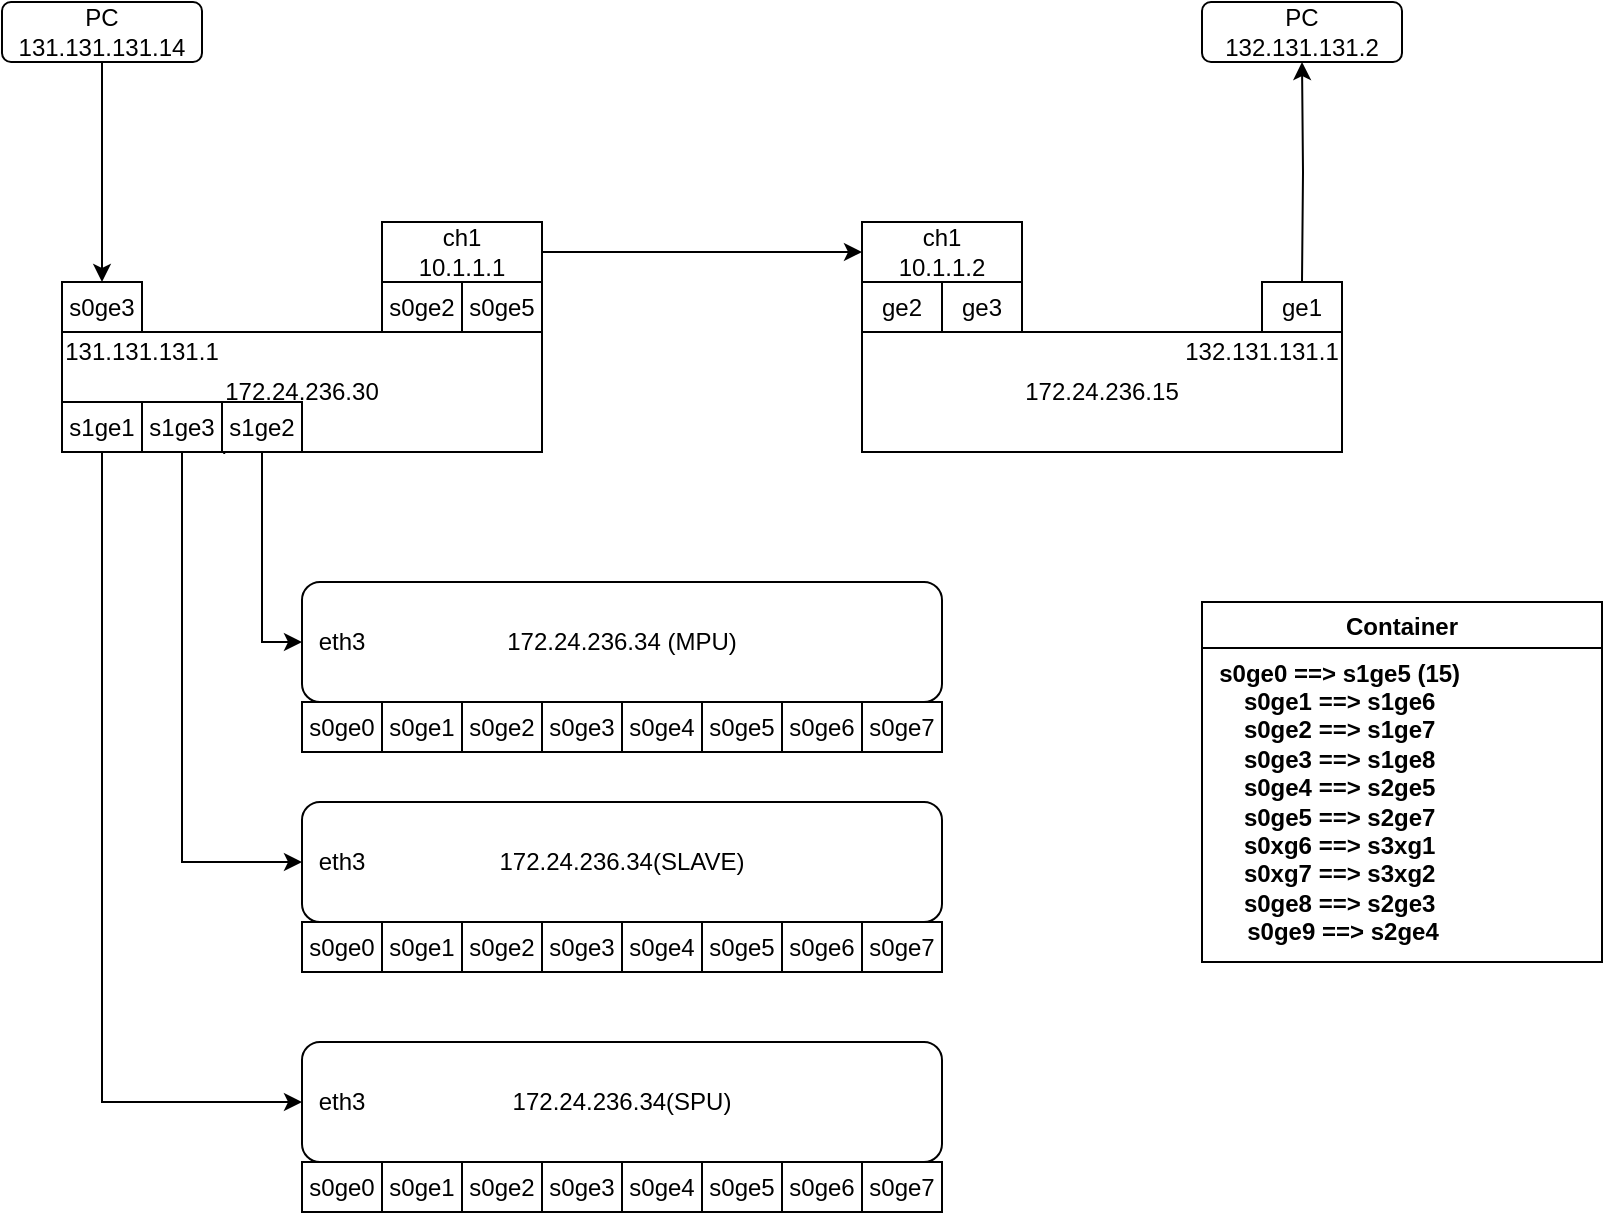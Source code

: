 <mxfile version="14.5.3" type="github">
  <diagram id="ExddaOvmfKUe_UxlyG8M" name="Page-1">
    <mxGraphModel dx="1422" dy="762" grid="1" gridSize="10" guides="1" tooltips="1" connect="1" arrows="1" fold="1" page="1" pageScale="1" pageWidth="827" pageHeight="1169" math="0" shadow="0">
      <root>
        <mxCell id="0" />
        <mxCell id="1" parent="0" />
        <mxCell id="AMq5rEb-xO6M8xwAcIFR-53" style="edgeStyle=orthogonalEdgeStyle;rounded=0;orthogonalLoop=1;jettySize=auto;html=1;exitX=0.5;exitY=1;exitDx=0;exitDy=0;entryX=0;entryY=0.5;entryDx=0;entryDy=0;" edge="1" parent="1" source="AMq5rEb-xO6M8xwAcIFR-61" target="AMq5rEb-xO6M8xwAcIFR-20">
          <mxGeometry relative="1" as="geometry">
            <Array as="points">
              <mxPoint x="140" y="360" />
            </Array>
          </mxGeometry>
        </mxCell>
        <mxCell id="AMq5rEb-xO6M8xwAcIFR-55" style="edgeStyle=orthogonalEdgeStyle;rounded=0;orthogonalLoop=1;jettySize=auto;html=1;exitX=0.338;exitY=1.017;exitDx=0;exitDy=0;entryX=0;entryY=0.5;entryDx=0;entryDy=0;exitPerimeter=0;" edge="1" parent="1" source="AMq5rEb-xO6M8xwAcIFR-3" target="AMq5rEb-xO6M8xwAcIFR-32">
          <mxGeometry relative="1" as="geometry">
            <Array as="points">
              <mxPoint x="121" y="265" />
              <mxPoint x="100" y="265" />
              <mxPoint x="100" y="470" />
            </Array>
          </mxGeometry>
        </mxCell>
        <mxCell id="AMq5rEb-xO6M8xwAcIFR-57" style="edgeStyle=orthogonalEdgeStyle;rounded=0;orthogonalLoop=1;jettySize=auto;html=1;exitX=0.25;exitY=1;exitDx=0;exitDy=0;entryX=0;entryY=0.5;entryDx=0;entryDy=0;" edge="1" parent="1" source="AMq5rEb-xO6M8xwAcIFR-3" target="AMq5rEb-xO6M8xwAcIFR-42">
          <mxGeometry relative="1" as="geometry">
            <Array as="points">
              <mxPoint x="60" y="265" />
              <mxPoint x="60" y="590" />
            </Array>
          </mxGeometry>
        </mxCell>
        <mxCell id="AMq5rEb-xO6M8xwAcIFR-3" value="&lt;span&gt;172.24.236.30&lt;/span&gt;" style="rounded=0;whiteSpace=wrap;html=1;" vertex="1" parent="1">
          <mxGeometry x="40" y="205" width="240" height="60" as="geometry" />
        </mxCell>
        <mxCell id="AMq5rEb-xO6M8xwAcIFR-4" value="172.24.236.15" style="rounded=0;whiteSpace=wrap;html=1;" vertex="1" parent="1">
          <mxGeometry x="440" y="205" width="240" height="60" as="geometry" />
        </mxCell>
        <mxCell id="AMq5rEb-xO6M8xwAcIFR-7" style="edgeStyle=orthogonalEdgeStyle;rounded=0;orthogonalLoop=1;jettySize=auto;html=1;entryX=0;entryY=0.5;entryDx=0;entryDy=0;" edge="1" parent="1" source="AMq5rEb-xO6M8xwAcIFR-5" target="AMq5rEb-xO6M8xwAcIFR-6">
          <mxGeometry relative="1" as="geometry" />
        </mxCell>
        <mxCell id="AMq5rEb-xO6M8xwAcIFR-5" value="ch1&lt;br&gt;10.1.1.1" style="rounded=0;whiteSpace=wrap;html=1;" vertex="1" parent="1">
          <mxGeometry x="200" y="150" width="80" height="30" as="geometry" />
        </mxCell>
        <mxCell id="AMq5rEb-xO6M8xwAcIFR-6" value="ch1&lt;br&gt;10.1.1.2" style="rounded=0;whiteSpace=wrap;html=1;" vertex="1" parent="1">
          <mxGeometry x="440" y="150" width="80" height="30" as="geometry" />
        </mxCell>
        <mxCell id="AMq5rEb-xO6M8xwAcIFR-8" value="s0ge2" style="rounded=0;whiteSpace=wrap;html=1;" vertex="1" parent="1">
          <mxGeometry x="200" y="180" width="40" height="25" as="geometry" />
        </mxCell>
        <mxCell id="AMq5rEb-xO6M8xwAcIFR-9" value="s0ge5" style="rounded=0;whiteSpace=wrap;html=1;" vertex="1" parent="1">
          <mxGeometry x="240" y="180" width="40" height="25" as="geometry" />
        </mxCell>
        <mxCell id="AMq5rEb-xO6M8xwAcIFR-10" value="ge2" style="rounded=0;whiteSpace=wrap;html=1;" vertex="1" parent="1">
          <mxGeometry x="440" y="180" width="40" height="25" as="geometry" />
        </mxCell>
        <mxCell id="AMq5rEb-xO6M8xwAcIFR-11" value="ge3" style="rounded=0;whiteSpace=wrap;html=1;" vertex="1" parent="1">
          <mxGeometry x="480" y="180" width="40" height="25" as="geometry" />
        </mxCell>
        <mxCell id="AMq5rEb-xO6M8xwAcIFR-12" value="s0ge3" style="rounded=0;whiteSpace=wrap;html=1;" vertex="1" parent="1">
          <mxGeometry x="40" y="180" width="40" height="25" as="geometry" />
        </mxCell>
        <mxCell id="AMq5rEb-xO6M8xwAcIFR-14" value="" style="edgeStyle=orthogonalEdgeStyle;rounded=0;orthogonalLoop=1;jettySize=auto;html=1;" edge="1" parent="1" source="AMq5rEb-xO6M8xwAcIFR-13" target="AMq5rEb-xO6M8xwAcIFR-12">
          <mxGeometry relative="1" as="geometry" />
        </mxCell>
        <mxCell id="AMq5rEb-xO6M8xwAcIFR-13" value="PC&lt;br&gt;131.131.131.14" style="rounded=1;whiteSpace=wrap;html=1;" vertex="1" parent="1">
          <mxGeometry x="10" y="40" width="100" height="30" as="geometry" />
        </mxCell>
        <mxCell id="AMq5rEb-xO6M8xwAcIFR-15" value="ge1" style="rounded=0;whiteSpace=wrap;html=1;" vertex="1" parent="1">
          <mxGeometry x="640" y="180" width="40" height="25" as="geometry" />
        </mxCell>
        <mxCell id="AMq5rEb-xO6M8xwAcIFR-16" value="" style="edgeStyle=orthogonalEdgeStyle;rounded=0;orthogonalLoop=1;jettySize=auto;html=1;" edge="1" parent="1" target="AMq5rEb-xO6M8xwAcIFR-17">
          <mxGeometry relative="1" as="geometry">
            <mxPoint x="660" y="180" as="sourcePoint" />
          </mxGeometry>
        </mxCell>
        <mxCell id="AMq5rEb-xO6M8xwAcIFR-17" value="PC&lt;br&gt;132.131.131.2" style="rounded=1;whiteSpace=wrap;html=1;" vertex="1" parent="1">
          <mxGeometry x="610" y="40" width="100" height="30" as="geometry" />
        </mxCell>
        <mxCell id="AMq5rEb-xO6M8xwAcIFR-18" value="132.131.131.1" style="text;html=1;strokeColor=none;fillColor=none;align=center;verticalAlign=middle;whiteSpace=wrap;rounded=0;" vertex="1" parent="1">
          <mxGeometry x="620" y="205" width="40" height="20" as="geometry" />
        </mxCell>
        <mxCell id="AMq5rEb-xO6M8xwAcIFR-19" value="131.131.131.1" style="text;html=1;strokeColor=none;fillColor=none;align=center;verticalAlign=middle;whiteSpace=wrap;rounded=0;" vertex="1" parent="1">
          <mxGeometry x="60" y="205" width="40" height="20" as="geometry" />
        </mxCell>
        <mxCell id="AMq5rEb-xO6M8xwAcIFR-20" value="&lt;span&gt;172.24.236.34 (MPU)&lt;/span&gt;" style="rounded=1;whiteSpace=wrap;html=1;" vertex="1" parent="1">
          <mxGeometry x="160" y="330" width="320" height="60" as="geometry" />
        </mxCell>
        <mxCell id="AMq5rEb-xO6M8xwAcIFR-23" value="s0ge0" style="rounded=0;whiteSpace=wrap;html=1;" vertex="1" parent="1">
          <mxGeometry x="160" y="390" width="40" height="25" as="geometry" />
        </mxCell>
        <mxCell id="AMq5rEb-xO6M8xwAcIFR-24" value="s0ge1" style="rounded=0;whiteSpace=wrap;html=1;" vertex="1" parent="1">
          <mxGeometry x="200" y="390" width="40" height="25" as="geometry" />
        </mxCell>
        <mxCell id="AMq5rEb-xO6M8xwAcIFR-25" value="s0ge2" style="rounded=0;whiteSpace=wrap;html=1;" vertex="1" parent="1">
          <mxGeometry x="240" y="390" width="40" height="25" as="geometry" />
        </mxCell>
        <mxCell id="AMq5rEb-xO6M8xwAcIFR-26" value="s0ge3" style="rounded=0;whiteSpace=wrap;html=1;" vertex="1" parent="1">
          <mxGeometry x="280" y="390" width="40" height="25" as="geometry" />
        </mxCell>
        <mxCell id="AMq5rEb-xO6M8xwAcIFR-27" value="s0ge4" style="rounded=0;whiteSpace=wrap;html=1;" vertex="1" parent="1">
          <mxGeometry x="320" y="390" width="40" height="25" as="geometry" />
        </mxCell>
        <mxCell id="AMq5rEb-xO6M8xwAcIFR-28" value="s0ge5" style="rounded=0;whiteSpace=wrap;html=1;" vertex="1" parent="1">
          <mxGeometry x="360" y="390" width="40" height="25" as="geometry" />
        </mxCell>
        <mxCell id="AMq5rEb-xO6M8xwAcIFR-29" value="s0ge6" style="rounded=0;whiteSpace=wrap;html=1;" vertex="1" parent="1">
          <mxGeometry x="400" y="390" width="40" height="25" as="geometry" />
        </mxCell>
        <mxCell id="AMq5rEb-xO6M8xwAcIFR-30" value="s0ge7" style="rounded=0;whiteSpace=wrap;html=1;" vertex="1" parent="1">
          <mxGeometry x="440" y="390" width="40" height="25" as="geometry" />
        </mxCell>
        <mxCell id="AMq5rEb-xO6M8xwAcIFR-31" value="eth3" style="text;html=1;strokeColor=none;fillColor=none;align=center;verticalAlign=middle;whiteSpace=wrap;rounded=0;" vertex="1" parent="1">
          <mxGeometry x="160" y="350" width="40" height="20" as="geometry" />
        </mxCell>
        <mxCell id="AMq5rEb-xO6M8xwAcIFR-32" value="&lt;span&gt;172.24.236.34(SLAVE)&lt;/span&gt;" style="rounded=1;whiteSpace=wrap;html=1;" vertex="1" parent="1">
          <mxGeometry x="160" y="440" width="320" height="60" as="geometry" />
        </mxCell>
        <mxCell id="AMq5rEb-xO6M8xwAcIFR-33" value="s0ge0" style="rounded=0;whiteSpace=wrap;html=1;" vertex="1" parent="1">
          <mxGeometry x="160" y="500" width="40" height="25" as="geometry" />
        </mxCell>
        <mxCell id="AMq5rEb-xO6M8xwAcIFR-34" value="s0ge1" style="rounded=0;whiteSpace=wrap;html=1;" vertex="1" parent="1">
          <mxGeometry x="200" y="500" width="40" height="25" as="geometry" />
        </mxCell>
        <mxCell id="AMq5rEb-xO6M8xwAcIFR-35" value="s0ge2" style="rounded=0;whiteSpace=wrap;html=1;" vertex="1" parent="1">
          <mxGeometry x="240" y="500" width="40" height="25" as="geometry" />
        </mxCell>
        <mxCell id="AMq5rEb-xO6M8xwAcIFR-36" value="s0ge3" style="rounded=0;whiteSpace=wrap;html=1;" vertex="1" parent="1">
          <mxGeometry x="280" y="500" width="40" height="25" as="geometry" />
        </mxCell>
        <mxCell id="AMq5rEb-xO6M8xwAcIFR-37" value="s0ge4" style="rounded=0;whiteSpace=wrap;html=1;" vertex="1" parent="1">
          <mxGeometry x="320" y="500" width="40" height="25" as="geometry" />
        </mxCell>
        <mxCell id="AMq5rEb-xO6M8xwAcIFR-38" value="s0ge5" style="rounded=0;whiteSpace=wrap;html=1;" vertex="1" parent="1">
          <mxGeometry x="360" y="500" width="40" height="25" as="geometry" />
        </mxCell>
        <mxCell id="AMq5rEb-xO6M8xwAcIFR-39" value="s0ge6" style="rounded=0;whiteSpace=wrap;html=1;" vertex="1" parent="1">
          <mxGeometry x="400" y="500" width="40" height="25" as="geometry" />
        </mxCell>
        <mxCell id="AMq5rEb-xO6M8xwAcIFR-40" value="s0ge7" style="rounded=0;whiteSpace=wrap;html=1;" vertex="1" parent="1">
          <mxGeometry x="440" y="500" width="40" height="25" as="geometry" />
        </mxCell>
        <mxCell id="AMq5rEb-xO6M8xwAcIFR-41" value="eth3" style="text;html=1;strokeColor=none;fillColor=none;align=center;verticalAlign=middle;whiteSpace=wrap;rounded=0;" vertex="1" parent="1">
          <mxGeometry x="160" y="460" width="40" height="20" as="geometry" />
        </mxCell>
        <mxCell id="AMq5rEb-xO6M8xwAcIFR-42" value="&lt;span&gt;172.24.236.34(SPU)&lt;/span&gt;" style="rounded=1;whiteSpace=wrap;html=1;" vertex="1" parent="1">
          <mxGeometry x="160" y="560" width="320" height="60" as="geometry" />
        </mxCell>
        <mxCell id="AMq5rEb-xO6M8xwAcIFR-43" value="s0ge0" style="rounded=0;whiteSpace=wrap;html=1;" vertex="1" parent="1">
          <mxGeometry x="160" y="620" width="40" height="25" as="geometry" />
        </mxCell>
        <mxCell id="AMq5rEb-xO6M8xwAcIFR-44" value="s0ge1" style="rounded=0;whiteSpace=wrap;html=1;" vertex="1" parent="1">
          <mxGeometry x="200" y="620" width="40" height="25" as="geometry" />
        </mxCell>
        <mxCell id="AMq5rEb-xO6M8xwAcIFR-45" value="s0ge2" style="rounded=0;whiteSpace=wrap;html=1;" vertex="1" parent="1">
          <mxGeometry x="240" y="620" width="40" height="25" as="geometry" />
        </mxCell>
        <mxCell id="AMq5rEb-xO6M8xwAcIFR-46" value="s0ge3" style="rounded=0;whiteSpace=wrap;html=1;" vertex="1" parent="1">
          <mxGeometry x="280" y="620" width="40" height="25" as="geometry" />
        </mxCell>
        <mxCell id="AMq5rEb-xO6M8xwAcIFR-47" value="s0ge4" style="rounded=0;whiteSpace=wrap;html=1;" vertex="1" parent="1">
          <mxGeometry x="320" y="620" width="40" height="25" as="geometry" />
        </mxCell>
        <mxCell id="AMq5rEb-xO6M8xwAcIFR-48" value="s0ge5" style="rounded=0;whiteSpace=wrap;html=1;" vertex="1" parent="1">
          <mxGeometry x="360" y="620" width="40" height="25" as="geometry" />
        </mxCell>
        <mxCell id="AMq5rEb-xO6M8xwAcIFR-49" value="s0ge6" style="rounded=0;whiteSpace=wrap;html=1;" vertex="1" parent="1">
          <mxGeometry x="400" y="620" width="40" height="25" as="geometry" />
        </mxCell>
        <mxCell id="AMq5rEb-xO6M8xwAcIFR-50" value="s0ge7" style="rounded=0;whiteSpace=wrap;html=1;" vertex="1" parent="1">
          <mxGeometry x="440" y="620" width="40" height="25" as="geometry" />
        </mxCell>
        <mxCell id="AMq5rEb-xO6M8xwAcIFR-51" value="eth3" style="text;html=1;strokeColor=none;fillColor=none;align=center;verticalAlign=middle;whiteSpace=wrap;rounded=0;" vertex="1" parent="1">
          <mxGeometry x="160" y="580" width="40" height="20" as="geometry" />
        </mxCell>
        <mxCell id="AMq5rEb-xO6M8xwAcIFR-59" value="s1ge1" style="rounded=0;whiteSpace=wrap;html=1;" vertex="1" parent="1">
          <mxGeometry x="40" y="240" width="40" height="25" as="geometry" />
        </mxCell>
        <mxCell id="AMq5rEb-xO6M8xwAcIFR-60" value="s1ge3" style="rounded=0;whiteSpace=wrap;html=1;" vertex="1" parent="1">
          <mxGeometry x="80" y="240" width="40" height="25" as="geometry" />
        </mxCell>
        <mxCell id="AMq5rEb-xO6M8xwAcIFR-61" value="s1ge2" style="rounded=0;whiteSpace=wrap;html=1;" vertex="1" parent="1">
          <mxGeometry x="120" y="240" width="40" height="25" as="geometry" />
        </mxCell>
        <mxCell id="AMq5rEb-xO6M8xwAcIFR-62" value="Container" style="swimlane;" vertex="1" parent="1">
          <mxGeometry x="610" y="340" width="200" height="180" as="geometry" />
        </mxCell>
        <mxCell id="AMq5rEb-xO6M8xwAcIFR-63" value="&lt;div&gt;&lt;b&gt;s0ge0 ==&amp;gt; s1ge5 (15)&amp;nbsp;&lt;/b&gt;&lt;/div&gt;&lt;div&gt;&lt;b&gt;s0ge1 ==&amp;gt; s1ge6&amp;nbsp;&lt;/b&gt;&lt;/div&gt;&lt;div&gt;&lt;b&gt;s0ge2 ==&amp;gt; s1ge7&amp;nbsp;&lt;/b&gt;&lt;/div&gt;&lt;div&gt;&lt;b&gt;s0ge3 ==&amp;gt; s1ge8&amp;nbsp;&lt;/b&gt;&lt;/div&gt;&lt;div&gt;&lt;b&gt;s0ge4 ==&amp;gt; s2ge5&amp;nbsp;&lt;/b&gt;&lt;/div&gt;&lt;div&gt;&lt;b&gt;s0ge5 ==&amp;gt; s2ge7&amp;nbsp;&lt;/b&gt;&lt;/div&gt;&lt;div&gt;&lt;b&gt;s0xg6 ==&amp;gt; s3xg1&amp;nbsp;&lt;/b&gt;&lt;/div&gt;&lt;div&gt;&lt;b&gt;s0xg7 ==&amp;gt; s3xg2&amp;nbsp;&lt;/b&gt;&lt;/div&gt;&lt;div&gt;&lt;b&gt;s0ge8 ==&amp;gt; s2ge3&amp;nbsp;&lt;/b&gt;&lt;/div&gt;&lt;div&gt;&lt;b&gt;s0ge9 ==&amp;gt; s2ge4&lt;/b&gt;&lt;/div&gt;" style="text;html=1;align=center;verticalAlign=middle;resizable=0;points=[];autosize=1;" vertex="1" parent="1">
          <mxGeometry x="610" y="365" width="140" height="150" as="geometry" />
        </mxCell>
      </root>
    </mxGraphModel>
  </diagram>
</mxfile>
